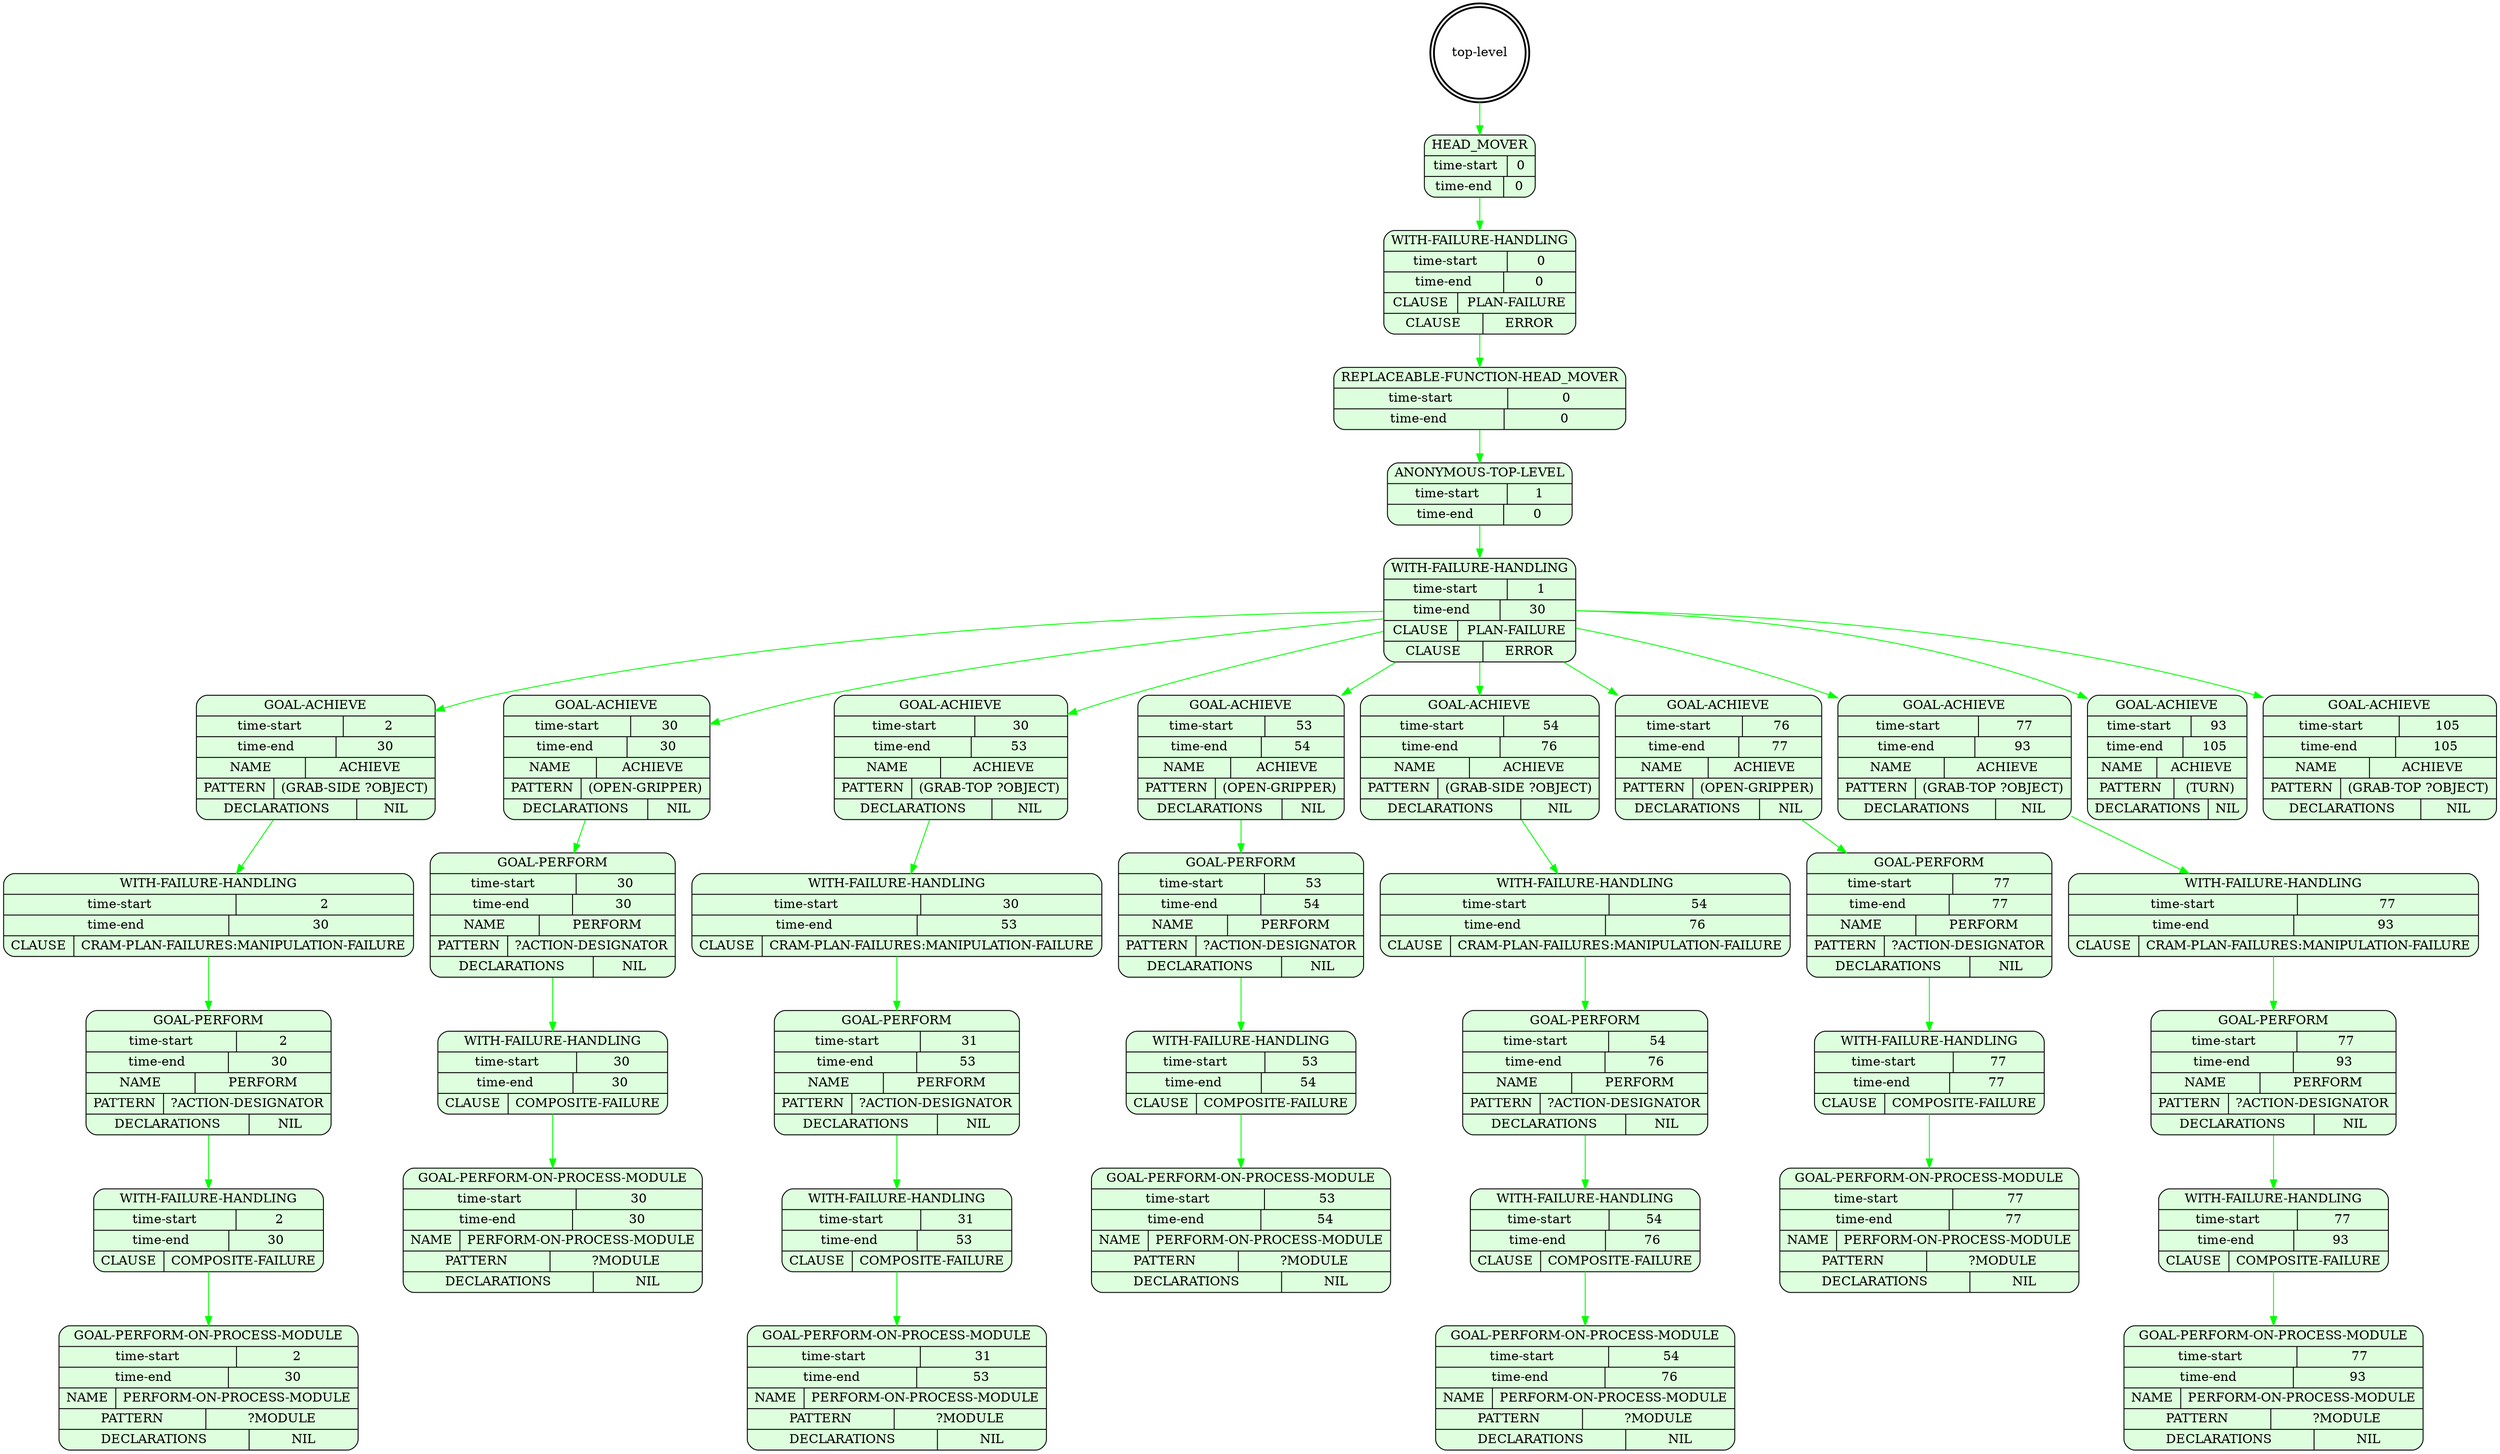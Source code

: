 digraph plangraph_7U2T87sEy6PDgVkf {
  node_AkAez6tVk4jkwQb3 [shape=doublecircle, style=bold, label="top-level"];

  node_PpKBtZw9m1sr3Jyz [shape=Mrecord, style=filled, fillcolor="#ddffdd", label="{HEAD_MOVER|{time-start | 0}|{time-end | 0}}"];
  edge [color="green", label=""];
  node_AkAez6tVk4jkwQb3 -> node_PpKBtZw9m1sr3Jyz;

  node_KO3c3xlBjeFR6080 [shape=Mrecord, style=filled, fillcolor="#ddffdd", label="{WITH-FAILURE-HANDLING|{time-start | 0}|{time-end | 0}|{CLAUSE | PLAN-FAILURE}|{CLAUSE | ERROR}}"];
  edge [color="green", label=""];
  node_PpKBtZw9m1sr3Jyz -> node_KO3c3xlBjeFR6080;

  node_WdmQRK7qETnvAvqO [shape=Mrecord, style=filled, fillcolor="#ddffdd", label="{REPLACEABLE-FUNCTION-HEAD_MOVER|{time-start | 0}|{time-end | 0}}"];
  edge [color="green", label=""];
  node_KO3c3xlBjeFR6080 -> node_WdmQRK7qETnvAvqO;

  node_qMrfBXT2KpO1yOJB [shape=Mrecord, style=filled, fillcolor="#ddffdd", label="{ANONYMOUS-TOP-LEVEL|{time-start | 1}|{time-end | 0}}"];
  edge [color="green", label=""];
  node_WdmQRK7qETnvAvqO -> node_qMrfBXT2KpO1yOJB;

  node_qUQ5NDFBElnC39rd [shape=Mrecord, style=filled, fillcolor="#ddffdd", label="{WITH-FAILURE-HANDLING|{time-start | 1}|{time-end | 30}|{CLAUSE | PLAN-FAILURE}|{CLAUSE | ERROR}}"];
  edge [color="green", label=""];
  node_qMrfBXT2KpO1yOJB -> node_qUQ5NDFBElnC39rd;

  node_OTB5lWcotuNCnVsY [shape=Mrecord, style=filled, fillcolor="#ddffdd", label="{GOAL-ACHIEVE|{time-start | 2}|{time-end | 30}|{NAME | ACHIEVE}|{PATTERN | (GRAB-SIDE ?OBJECT)}|{DECLARATIONS | NIL}}"];
  edge [color="green", label=""];
  node_qUQ5NDFBElnC39rd -> node_OTB5lWcotuNCnVsY;

  node_LZzY097x1vF2XTGp [shape=Mrecord, style=filled, fillcolor="#ddffdd", label="{WITH-FAILURE-HANDLING|{time-start | 2}|{time-end | 30}|{CLAUSE | CRAM-PLAN-FAILURES:MANIPULATION-FAILURE}}"];
  edge [color="green", label=""];
  node_OTB5lWcotuNCnVsY -> node_LZzY097x1vF2XTGp;

  node_aQmRFvDOTRMZeFv4 [shape=Mrecord, style=filled, fillcolor="#ddffdd", label="{GOAL-PERFORM|{time-start | 2}|{time-end | 30}|{NAME | PERFORM}|{PATTERN | ?ACTION-DESIGNATOR}|{DECLARATIONS | NIL}}"];
  edge [color="green", label=""];
  node_LZzY097x1vF2XTGp -> node_aQmRFvDOTRMZeFv4;

  node_e4MfXMJ6GEPYgmX8 [shape=Mrecord, style=filled, fillcolor="#ddffdd", label="{WITH-FAILURE-HANDLING|{time-start | 2}|{time-end | 30}|{CLAUSE | COMPOSITE-FAILURE}}"];
  edge [color="green", label=""];
  node_aQmRFvDOTRMZeFv4 -> node_e4MfXMJ6GEPYgmX8;

  node_puZ2SRBRygulaRAG [shape=Mrecord, style=filled, fillcolor="#ddffdd", label="{GOAL-PERFORM-ON-PROCESS-MODULE|{time-start | 2}|{time-end | 30}|{NAME | PERFORM-ON-PROCESS-MODULE}|{PATTERN | ?MODULE}|{DECLARATIONS | NIL}}"];
  edge [color="green", label=""];
  node_e4MfXMJ6GEPYgmX8 -> node_puZ2SRBRygulaRAG;

  node_kB71vGkjUKjGzuIY [shape=Mrecord, style=filled, fillcolor="#ddffdd", label="{GOAL-ACHIEVE|{time-start | 30}|{time-end | 30}|{NAME | ACHIEVE}|{PATTERN | (OPEN-GRIPPER)}|{DECLARATIONS | NIL}}"];
  edge [color="green", label=""];
  node_qUQ5NDFBElnC39rd -> node_kB71vGkjUKjGzuIY;

  node_Badt5e7CRXGshaFW [shape=Mrecord, style=filled, fillcolor="#ddffdd", label="{GOAL-PERFORM|{time-start | 30}|{time-end | 30}|{NAME | PERFORM}|{PATTERN | ?ACTION-DESIGNATOR}|{DECLARATIONS | NIL}}"];
  edge [color="green", label=""];
  node_kB71vGkjUKjGzuIY -> node_Badt5e7CRXGshaFW;

  node_cLqn1CSfLyPHN5OC [shape=Mrecord, style=filled, fillcolor="#ddffdd", label="{WITH-FAILURE-HANDLING|{time-start | 30}|{time-end | 30}|{CLAUSE | COMPOSITE-FAILURE}}"];
  edge [color="green", label=""];
  node_Badt5e7CRXGshaFW -> node_cLqn1CSfLyPHN5OC;

  node_C43rHMdZtrKpjg37 [shape=Mrecord, style=filled, fillcolor="#ddffdd", label="{GOAL-PERFORM-ON-PROCESS-MODULE|{time-start | 30}|{time-end | 30}|{NAME | PERFORM-ON-PROCESS-MODULE}|{PATTERN | ?MODULE}|{DECLARATIONS | NIL}}"];
  edge [color="green", label=""];
  node_cLqn1CSfLyPHN5OC -> node_C43rHMdZtrKpjg37;

  node_byK3fjjLYjjW98td [shape=Mrecord, style=filled, fillcolor="#ddffdd", label="{GOAL-ACHIEVE|{time-start | 30}|{time-end | 53}|{NAME | ACHIEVE}|{PATTERN | (GRAB-TOP ?OBJECT)}|{DECLARATIONS | NIL}}"];
  edge [color="green", label=""];
  node_qUQ5NDFBElnC39rd -> node_byK3fjjLYjjW98td;

  node_1KA6BxJdHvAsrKGj [shape=Mrecord, style=filled, fillcolor="#ddffdd", label="{WITH-FAILURE-HANDLING|{time-start | 30}|{time-end | 53}|{CLAUSE | CRAM-PLAN-FAILURES:MANIPULATION-FAILURE}}"];
  edge [color="green", label=""];
  node_byK3fjjLYjjW98td -> node_1KA6BxJdHvAsrKGj;

  node_F344P5Nu1mLWj5Dn [shape=Mrecord, style=filled, fillcolor="#ddffdd", label="{GOAL-PERFORM|{time-start | 31}|{time-end | 53}|{NAME | PERFORM}|{PATTERN | ?ACTION-DESIGNATOR}|{DECLARATIONS | NIL}}"];
  edge [color="green", label=""];
  node_1KA6BxJdHvAsrKGj -> node_F344P5Nu1mLWj5Dn;

  node_e83h0WVuZxmRMCf9 [shape=Mrecord, style=filled, fillcolor="#ddffdd", label="{WITH-FAILURE-HANDLING|{time-start | 31}|{time-end | 53}|{CLAUSE | COMPOSITE-FAILURE}}"];
  edge [color="green", label=""];
  node_F344P5Nu1mLWj5Dn -> node_e83h0WVuZxmRMCf9;

  node_uzg2llne9FNKUjmT [shape=Mrecord, style=filled, fillcolor="#ddffdd", label="{GOAL-PERFORM-ON-PROCESS-MODULE|{time-start | 31}|{time-end | 53}|{NAME | PERFORM-ON-PROCESS-MODULE}|{PATTERN | ?MODULE}|{DECLARATIONS | NIL}}"];
  edge [color="green", label=""];
  node_e83h0WVuZxmRMCf9 -> node_uzg2llne9FNKUjmT;

  node_KjzGSVWEe3EYW3ej [shape=Mrecord, style=filled, fillcolor="#ddffdd", label="{GOAL-ACHIEVE|{time-start | 53}|{time-end | 54}|{NAME | ACHIEVE}|{PATTERN | (OPEN-GRIPPER)}|{DECLARATIONS | NIL}}"];
  edge [color="green", label=""];
  node_qUQ5NDFBElnC39rd -> node_KjzGSVWEe3EYW3ej;

  node_9jNs22i2WhQm8Ju2 [shape=Mrecord, style=filled, fillcolor="#ddffdd", label="{GOAL-PERFORM|{time-start | 53}|{time-end | 54}|{NAME | PERFORM}|{PATTERN | ?ACTION-DESIGNATOR}|{DECLARATIONS | NIL}}"];
  edge [color="green", label=""];
  node_KjzGSVWEe3EYW3ej -> node_9jNs22i2WhQm8Ju2;

  node_SYmJexiYfuhwTZX9 [shape=Mrecord, style=filled, fillcolor="#ddffdd", label="{WITH-FAILURE-HANDLING|{time-start | 53}|{time-end | 54}|{CLAUSE | COMPOSITE-FAILURE}}"];
  edge [color="green", label=""];
  node_9jNs22i2WhQm8Ju2 -> node_SYmJexiYfuhwTZX9;

  node_ibPKfYDFiKJC4SmC [shape=Mrecord, style=filled, fillcolor="#ddffdd", label="{GOAL-PERFORM-ON-PROCESS-MODULE|{time-start | 53}|{time-end | 54}|{NAME | PERFORM-ON-PROCESS-MODULE}|{PATTERN | ?MODULE}|{DECLARATIONS | NIL}}"];
  edge [color="green", label=""];
  node_SYmJexiYfuhwTZX9 -> node_ibPKfYDFiKJC4SmC;

  node_uhevrQ8RSw1tdcwf [shape=Mrecord, style=filled, fillcolor="#ddffdd", label="{GOAL-ACHIEVE|{time-start | 54}|{time-end | 76}|{NAME | ACHIEVE}|{PATTERN | (GRAB-SIDE ?OBJECT)}|{DECLARATIONS | NIL}}"];
  edge [color="green", label=""];
  node_qUQ5NDFBElnC39rd -> node_uhevrQ8RSw1tdcwf;

  node_bfOWeEwErkAvltDz [shape=Mrecord, style=filled, fillcolor="#ddffdd", label="{WITH-FAILURE-HANDLING|{time-start | 54}|{time-end | 76}|{CLAUSE | CRAM-PLAN-FAILURES:MANIPULATION-FAILURE}}"];
  edge [color="green", label=""];
  node_uhevrQ8RSw1tdcwf -> node_bfOWeEwErkAvltDz;

  node_Ggc3LkKqK4p8V7fo [shape=Mrecord, style=filled, fillcolor="#ddffdd", label="{GOAL-PERFORM|{time-start | 54}|{time-end | 76}|{NAME | PERFORM}|{PATTERN | ?ACTION-DESIGNATOR}|{DECLARATIONS | NIL}}"];
  edge [color="green", label=""];
  node_bfOWeEwErkAvltDz -> node_Ggc3LkKqK4p8V7fo;

  node_qMGMgRrBoICSfLG1 [shape=Mrecord, style=filled, fillcolor="#ddffdd", label="{WITH-FAILURE-HANDLING|{time-start | 54}|{time-end | 76}|{CLAUSE | COMPOSITE-FAILURE}}"];
  edge [color="green", label=""];
  node_Ggc3LkKqK4p8V7fo -> node_qMGMgRrBoICSfLG1;

  node_ZBzdHzlJxvb9jXjg [shape=Mrecord, style=filled, fillcolor="#ddffdd", label="{GOAL-PERFORM-ON-PROCESS-MODULE|{time-start | 54}|{time-end | 76}|{NAME | PERFORM-ON-PROCESS-MODULE}|{PATTERN | ?MODULE}|{DECLARATIONS | NIL}}"];
  edge [color="green", label=""];
  node_qMGMgRrBoICSfLG1 -> node_ZBzdHzlJxvb9jXjg;

  node_13Bb3VdI25qPKHCC [shape=Mrecord, style=filled, fillcolor="#ddffdd", label="{GOAL-ACHIEVE|{time-start | 76}|{time-end | 77}|{NAME | ACHIEVE}|{PATTERN | (OPEN-GRIPPER)}|{DECLARATIONS | NIL}}"];
  edge [color="green", label=""];
  node_qUQ5NDFBElnC39rd -> node_13Bb3VdI25qPKHCC;

  node_kF42kMDgUErWXmdX [shape=Mrecord, style=filled, fillcolor="#ddffdd", label="{GOAL-PERFORM|{time-start | 77}|{time-end | 77}|{NAME | PERFORM}|{PATTERN | ?ACTION-DESIGNATOR}|{DECLARATIONS | NIL}}"];
  edge [color="green", label=""];
  node_13Bb3VdI25qPKHCC -> node_kF42kMDgUErWXmdX;

  node_wwb2Y5sGcQsfNuak [shape=Mrecord, style=filled, fillcolor="#ddffdd", label="{WITH-FAILURE-HANDLING|{time-start | 77}|{time-end | 77}|{CLAUSE | COMPOSITE-FAILURE}}"];
  edge [color="green", label=""];
  node_kF42kMDgUErWXmdX -> node_wwb2Y5sGcQsfNuak;

  node_wWDjib5BHSFBqf9n [shape=Mrecord, style=filled, fillcolor="#ddffdd", label="{GOAL-PERFORM-ON-PROCESS-MODULE|{time-start | 77}|{time-end | 77}|{NAME | PERFORM-ON-PROCESS-MODULE}|{PATTERN | ?MODULE}|{DECLARATIONS | NIL}}"];
  edge [color="green", label=""];
  node_wwb2Y5sGcQsfNuak -> node_wWDjib5BHSFBqf9n;

  node_69Pfksyi38Lc45yx [shape=Mrecord, style=filled, fillcolor="#ddffdd", label="{GOAL-ACHIEVE|{time-start | 77}|{time-end | 93}|{NAME | ACHIEVE}|{PATTERN | (GRAB-TOP ?OBJECT)}|{DECLARATIONS | NIL}}"];
  edge [color="green", label=""];
  node_qUQ5NDFBElnC39rd -> node_69Pfksyi38Lc45yx;

  node_4zoAJeKm0wsfzvIF [shape=Mrecord, style=filled, fillcolor="#ddffdd", label="{WITH-FAILURE-HANDLING|{time-start | 77}|{time-end | 93}|{CLAUSE | CRAM-PLAN-FAILURES:MANIPULATION-FAILURE}}"];
  edge [color="green", label=""];
  node_69Pfksyi38Lc45yx -> node_4zoAJeKm0wsfzvIF;

  node_HXwhqecTxUoBk3jv [shape=Mrecord, style=filled, fillcolor="#ddffdd", label="{GOAL-PERFORM|{time-start | 77}|{time-end | 93}|{NAME | PERFORM}|{PATTERN | ?ACTION-DESIGNATOR}|{DECLARATIONS | NIL}}"];
  edge [color="green", label=""];
  node_4zoAJeKm0wsfzvIF -> node_HXwhqecTxUoBk3jv;

  node_q4vttDsCTS5rm2t5 [shape=Mrecord, style=filled, fillcolor="#ddffdd", label="{WITH-FAILURE-HANDLING|{time-start | 77}|{time-end | 93}|{CLAUSE | COMPOSITE-FAILURE}}"];
  edge [color="green", label=""];
  node_HXwhqecTxUoBk3jv -> node_q4vttDsCTS5rm2t5;

  node_9fISILSqwExrnBa3 [shape=Mrecord, style=filled, fillcolor="#ddffdd", label="{GOAL-PERFORM-ON-PROCESS-MODULE|{time-start | 77}|{time-end | 93}|{NAME | PERFORM-ON-PROCESS-MODULE}|{PATTERN | ?MODULE}|{DECLARATIONS | NIL}}"];
  edge [color="green", label=""];
  node_q4vttDsCTS5rm2t5 -> node_9fISILSqwExrnBa3;

  node_OhvYXNJ7SQAOckJq [shape=Mrecord, style=filled, fillcolor="#ddffdd", label="{GOAL-ACHIEVE|{time-start | 93}|{time-end | 105}|{NAME | ACHIEVE}|{PATTERN | (TURN)}|{DECLARATIONS | NIL}}"];
  edge [color="green", label=""];
  node_qUQ5NDFBElnC39rd -> node_OhvYXNJ7SQAOckJq;

  node_wTKOP0AYzhg7zhTe [shape=Mrecord, style=filled, fillcolor="#ddffdd", label="{GOAL-ACHIEVE|{time-start | 105}|{time-end | 105}|{NAME | ACHIEVE}|{PATTERN | (GRAB-TOP ?OBJECT)}|{DECLARATIONS | NIL}}"];
  edge [color="green", label=""];
  node_qUQ5NDFBElnC39rd -> node_wTKOP0AYzhg7zhTe;
}
